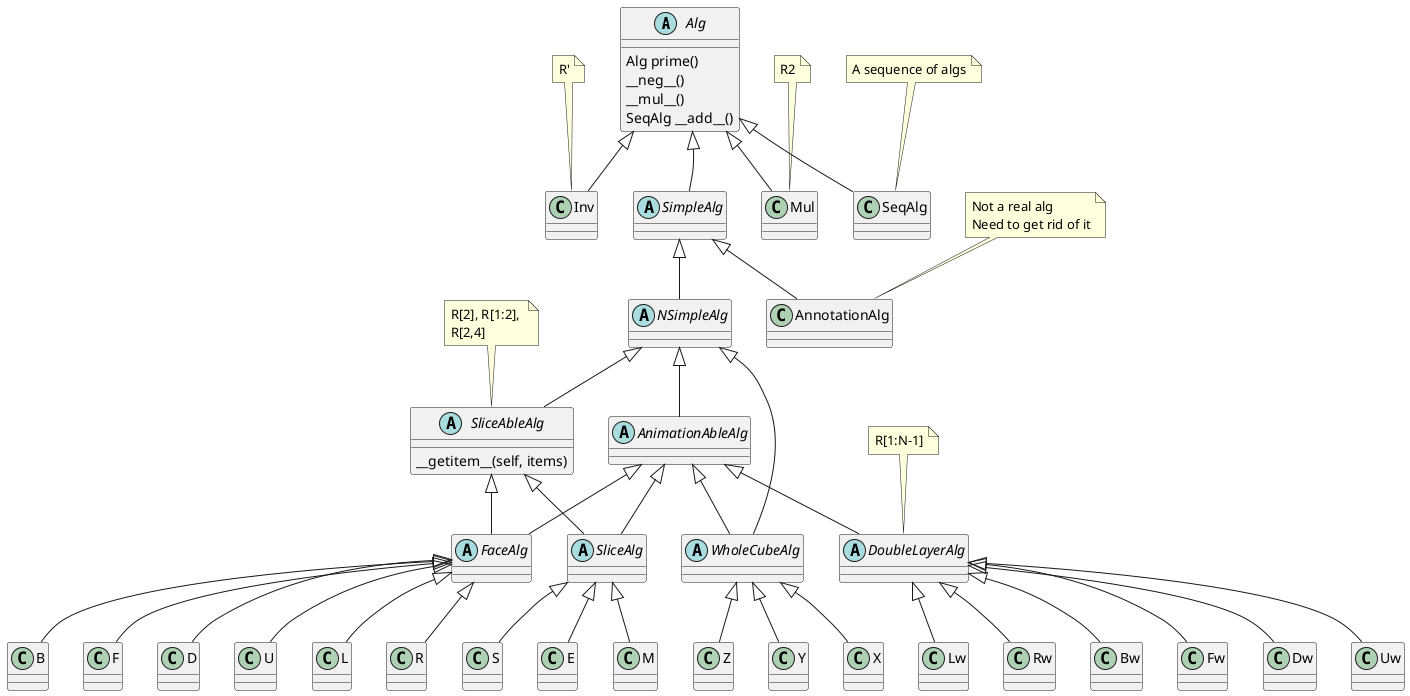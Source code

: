 @startuml
'https://plantuml.com/class-diagram

abstract class Alg {
    Alg prime()
    __neg__()
    __mul__()
    SeqAlg __add__()
}

together {
    abstract class SimpleAlg
    class Inv
    class Mul
    class SeqAlg
}

SimpleAlg -up[hidden]-> Alg
Alg  <|--  SimpleAlg
Alg  <|--  Inv
Alg  <|--  Mul
note top of Inv: R'
note top of Mul: R2
Alg <|-- SeqAlg
note top of SeqAlg: A sequence of algs

' under SimpleAlg
together {
    abstract class NSimpleAlg
    class AnnotationAlg

    SimpleAlg  <|--  NSimpleAlg
    SimpleAlg  <|--  AnnotationAlg
}

note top of AnnotationAlg: Not a real alg\nNeed to get rid of it

' Under NSimpleAlg
together {
    abstract class AnimationAbleAlg

    abstract class SliceAbleAlg {
        __getitem__(self, items)
    }
}

NSimpleAlg  <|--  AnimationAbleAlg
NSimpleAlg  <|--  SliceAbleAlg

'under AnimationAbleAlg and SliceAbleAlg
together {
    abstract class FaceAlg
    abstract class SliceAlg
    abstract class WholeCubeAlg
    abstract class DoubleLayerAlg


    ' Make SliceAlg right to Face they both under SliceAbleAlg
    FaceAlg -right[hidden]-> SliceAlg
}


SliceAbleAlg  <|--  FaceAlg
AnimationAbleAlg  <|--  FaceAlg
AnimationAbleAlg  <|--  DoubleLayerAlg

note top of DoubleLayerAlg: R[1:N-1]

note top of SliceAbleAlg: R[2], R[1:2], \nR[2,4]

SliceAbleAlg  <|--  SliceAlg
AnimationAbleAlg  <|--  SliceAlg

NSimpleAlg  <|--  WholeCubeAlg
AnimationAbleAlg  <|--  WholeCubeAlg


together  {

class U


FaceAlg <|-- U
FaceAlg <|-- D
FaceAlg <|-- F
FaceAlg <|-- B
FaceAlg <|-- R
FaceAlg <|-- L
together  {

together  {
    DoubleLayerAlg <|-- Uw
    DoubleLayerAlg <|-- Dw
    DoubleLayerAlg <|-- Fw
    DoubleLayerAlg <|-- Bw
    DoubleLayerAlg <|-- Rw
    DoubleLayerAlg <|-- Lw
}



together  {
    WholeCubeAlg <|-- X
    WholeCubeAlg <|-- Y
    WholeCubeAlg <|-- Z
}


together  {
    SliceAlg <|-- M
    SliceAlg <|-- E
    SliceAlg <|-- S
}

' try to make groups on under the other
'U -down[hidden]-> S





@enduml